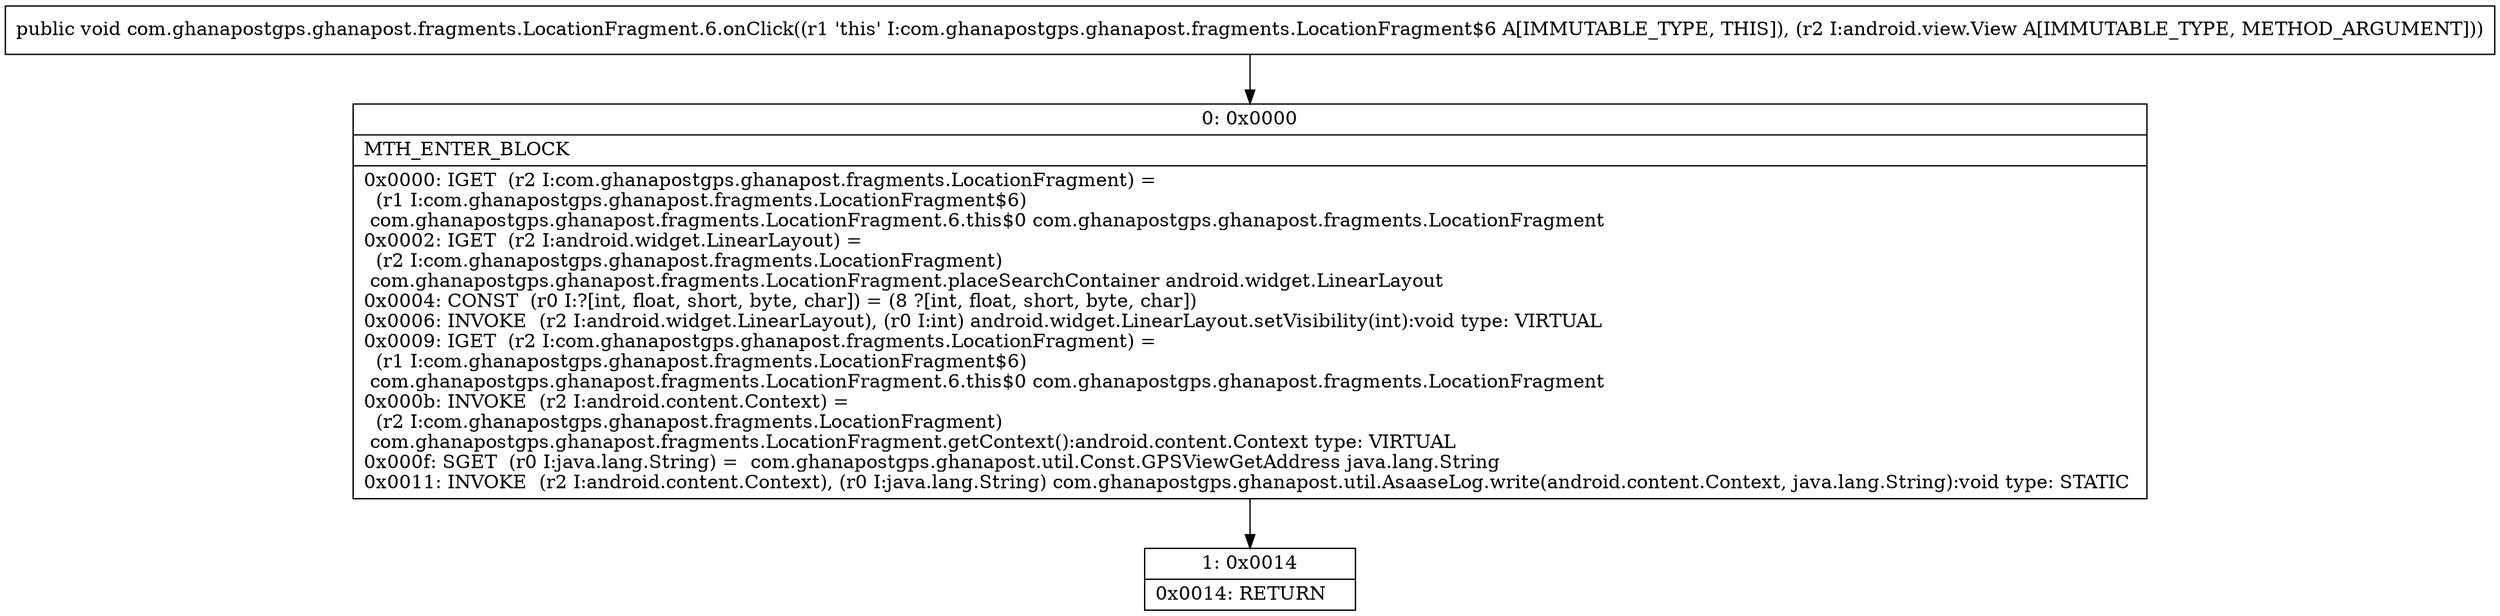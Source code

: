 digraph "CFG forcom.ghanapostgps.ghanapost.fragments.LocationFragment.6.onClick(Landroid\/view\/View;)V" {
Node_0 [shape=record,label="{0\:\ 0x0000|MTH_ENTER_BLOCK\l|0x0000: IGET  (r2 I:com.ghanapostgps.ghanapost.fragments.LocationFragment) = \l  (r1 I:com.ghanapostgps.ghanapost.fragments.LocationFragment$6)\l com.ghanapostgps.ghanapost.fragments.LocationFragment.6.this$0 com.ghanapostgps.ghanapost.fragments.LocationFragment \l0x0002: IGET  (r2 I:android.widget.LinearLayout) = \l  (r2 I:com.ghanapostgps.ghanapost.fragments.LocationFragment)\l com.ghanapostgps.ghanapost.fragments.LocationFragment.placeSearchContainer android.widget.LinearLayout \l0x0004: CONST  (r0 I:?[int, float, short, byte, char]) = (8 ?[int, float, short, byte, char]) \l0x0006: INVOKE  (r2 I:android.widget.LinearLayout), (r0 I:int) android.widget.LinearLayout.setVisibility(int):void type: VIRTUAL \l0x0009: IGET  (r2 I:com.ghanapostgps.ghanapost.fragments.LocationFragment) = \l  (r1 I:com.ghanapostgps.ghanapost.fragments.LocationFragment$6)\l com.ghanapostgps.ghanapost.fragments.LocationFragment.6.this$0 com.ghanapostgps.ghanapost.fragments.LocationFragment \l0x000b: INVOKE  (r2 I:android.content.Context) = \l  (r2 I:com.ghanapostgps.ghanapost.fragments.LocationFragment)\l com.ghanapostgps.ghanapost.fragments.LocationFragment.getContext():android.content.Context type: VIRTUAL \l0x000f: SGET  (r0 I:java.lang.String) =  com.ghanapostgps.ghanapost.util.Const.GPSViewGetAddress java.lang.String \l0x0011: INVOKE  (r2 I:android.content.Context), (r0 I:java.lang.String) com.ghanapostgps.ghanapost.util.AsaaseLog.write(android.content.Context, java.lang.String):void type: STATIC \l}"];
Node_1 [shape=record,label="{1\:\ 0x0014|0x0014: RETURN   \l}"];
MethodNode[shape=record,label="{public void com.ghanapostgps.ghanapost.fragments.LocationFragment.6.onClick((r1 'this' I:com.ghanapostgps.ghanapost.fragments.LocationFragment$6 A[IMMUTABLE_TYPE, THIS]), (r2 I:android.view.View A[IMMUTABLE_TYPE, METHOD_ARGUMENT])) }"];
MethodNode -> Node_0;
Node_0 -> Node_1;
}

